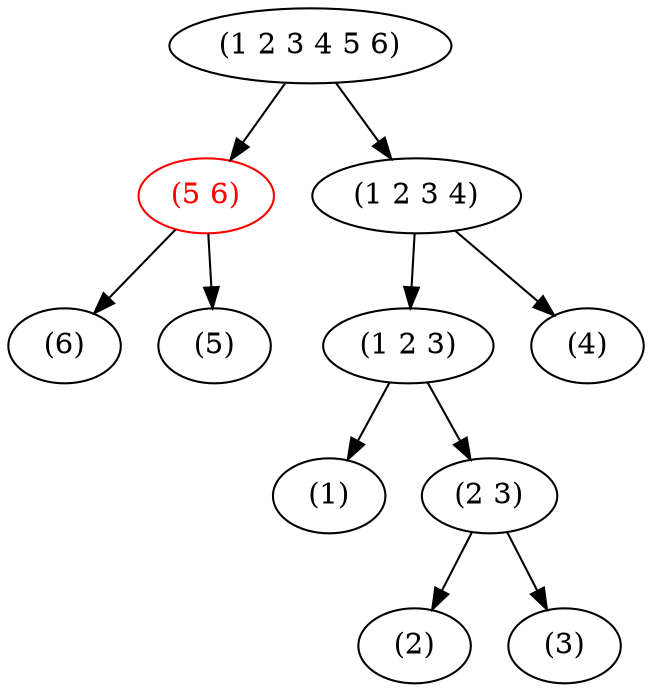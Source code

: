 strict digraph {
        "(1)" [label=<(1)>];
        "(2)" [label=<(2)>];
        "(3)" [label=<(3)>];
        "(2 3)" [label=<(2 3)>];
        "(2 3)" -> "(2)";
        "(2 3)" -> "(3)";
        "(1 2 3)" [label=<(1 2 3)>];
        "(1 2 3)" -> "(1)";
        "(1 2 3)" -> "(2 3)";
        "(4)" [label=<(4)>];
        "(6)" [label=<(6)>];
        "(5)" [label=<(5)>];
        "(5 6)" [color=red, fontcolor=red, label=<(5 6)>];
        "(5 6)" -> "(6)";
        "(5 6)" -> "(5)";
        "(1 2 3 4)" [label=<(1 2 3 4)>];
        "(1 2 3 4)" -> "(1 2 3)";
        "(1 2 3 4)" -> "(4)";
        "(1 2 3 4 5 6)" [label=<(1 2 3 4 5 6)>];
        "(1 2 3 4 5 6)" -> "(5 6)";
        "(1 2 3 4 5 6)" -> "(1 2 3 4)";
}
